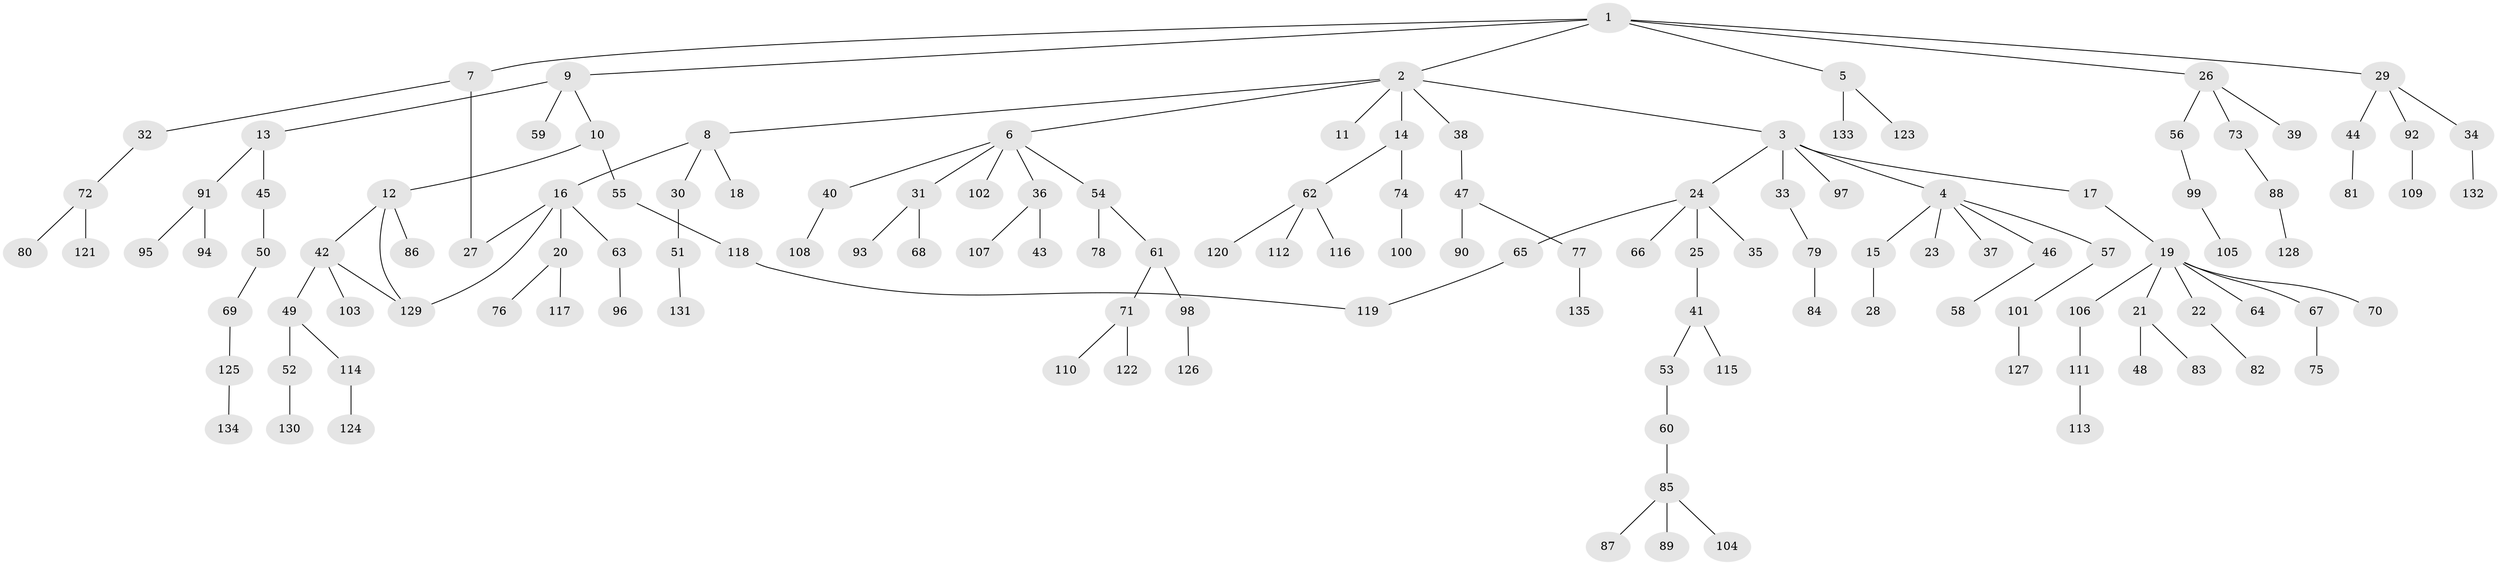 // Generated by graph-tools (version 1.1) at 2025/49/03/09/25 03:49:26]
// undirected, 135 vertices, 138 edges
graph export_dot {
graph [start="1"]
  node [color=gray90,style=filled];
  1;
  2;
  3;
  4;
  5;
  6;
  7;
  8;
  9;
  10;
  11;
  12;
  13;
  14;
  15;
  16;
  17;
  18;
  19;
  20;
  21;
  22;
  23;
  24;
  25;
  26;
  27;
  28;
  29;
  30;
  31;
  32;
  33;
  34;
  35;
  36;
  37;
  38;
  39;
  40;
  41;
  42;
  43;
  44;
  45;
  46;
  47;
  48;
  49;
  50;
  51;
  52;
  53;
  54;
  55;
  56;
  57;
  58;
  59;
  60;
  61;
  62;
  63;
  64;
  65;
  66;
  67;
  68;
  69;
  70;
  71;
  72;
  73;
  74;
  75;
  76;
  77;
  78;
  79;
  80;
  81;
  82;
  83;
  84;
  85;
  86;
  87;
  88;
  89;
  90;
  91;
  92;
  93;
  94;
  95;
  96;
  97;
  98;
  99;
  100;
  101;
  102;
  103;
  104;
  105;
  106;
  107;
  108;
  109;
  110;
  111;
  112;
  113;
  114;
  115;
  116;
  117;
  118;
  119;
  120;
  121;
  122;
  123;
  124;
  125;
  126;
  127;
  128;
  129;
  130;
  131;
  132;
  133;
  134;
  135;
  1 -- 2;
  1 -- 5;
  1 -- 7;
  1 -- 9;
  1 -- 26;
  1 -- 29;
  2 -- 3;
  2 -- 6;
  2 -- 8;
  2 -- 11;
  2 -- 14;
  2 -- 38;
  3 -- 4;
  3 -- 17;
  3 -- 24;
  3 -- 33;
  3 -- 97;
  4 -- 15;
  4 -- 23;
  4 -- 37;
  4 -- 46;
  4 -- 57;
  5 -- 123;
  5 -- 133;
  6 -- 31;
  6 -- 36;
  6 -- 40;
  6 -- 54;
  6 -- 102;
  7 -- 27;
  7 -- 32;
  8 -- 16;
  8 -- 18;
  8 -- 30;
  9 -- 10;
  9 -- 13;
  9 -- 59;
  10 -- 12;
  10 -- 55;
  12 -- 42;
  12 -- 86;
  12 -- 129;
  13 -- 45;
  13 -- 91;
  14 -- 62;
  14 -- 74;
  15 -- 28;
  16 -- 20;
  16 -- 63;
  16 -- 129;
  16 -- 27;
  17 -- 19;
  19 -- 21;
  19 -- 22;
  19 -- 64;
  19 -- 67;
  19 -- 70;
  19 -- 106;
  20 -- 76;
  20 -- 117;
  21 -- 48;
  21 -- 83;
  22 -- 82;
  24 -- 25;
  24 -- 35;
  24 -- 65;
  24 -- 66;
  25 -- 41;
  26 -- 39;
  26 -- 56;
  26 -- 73;
  29 -- 34;
  29 -- 44;
  29 -- 92;
  30 -- 51;
  31 -- 68;
  31 -- 93;
  32 -- 72;
  33 -- 79;
  34 -- 132;
  36 -- 43;
  36 -- 107;
  38 -- 47;
  40 -- 108;
  41 -- 53;
  41 -- 115;
  42 -- 49;
  42 -- 103;
  42 -- 129;
  44 -- 81;
  45 -- 50;
  46 -- 58;
  47 -- 77;
  47 -- 90;
  49 -- 52;
  49 -- 114;
  50 -- 69;
  51 -- 131;
  52 -- 130;
  53 -- 60;
  54 -- 61;
  54 -- 78;
  55 -- 118;
  56 -- 99;
  57 -- 101;
  60 -- 85;
  61 -- 71;
  61 -- 98;
  62 -- 112;
  62 -- 116;
  62 -- 120;
  63 -- 96;
  65 -- 119;
  67 -- 75;
  69 -- 125;
  71 -- 110;
  71 -- 122;
  72 -- 80;
  72 -- 121;
  73 -- 88;
  74 -- 100;
  77 -- 135;
  79 -- 84;
  85 -- 87;
  85 -- 89;
  85 -- 104;
  88 -- 128;
  91 -- 94;
  91 -- 95;
  92 -- 109;
  98 -- 126;
  99 -- 105;
  101 -- 127;
  106 -- 111;
  111 -- 113;
  114 -- 124;
  118 -- 119;
  125 -- 134;
}

